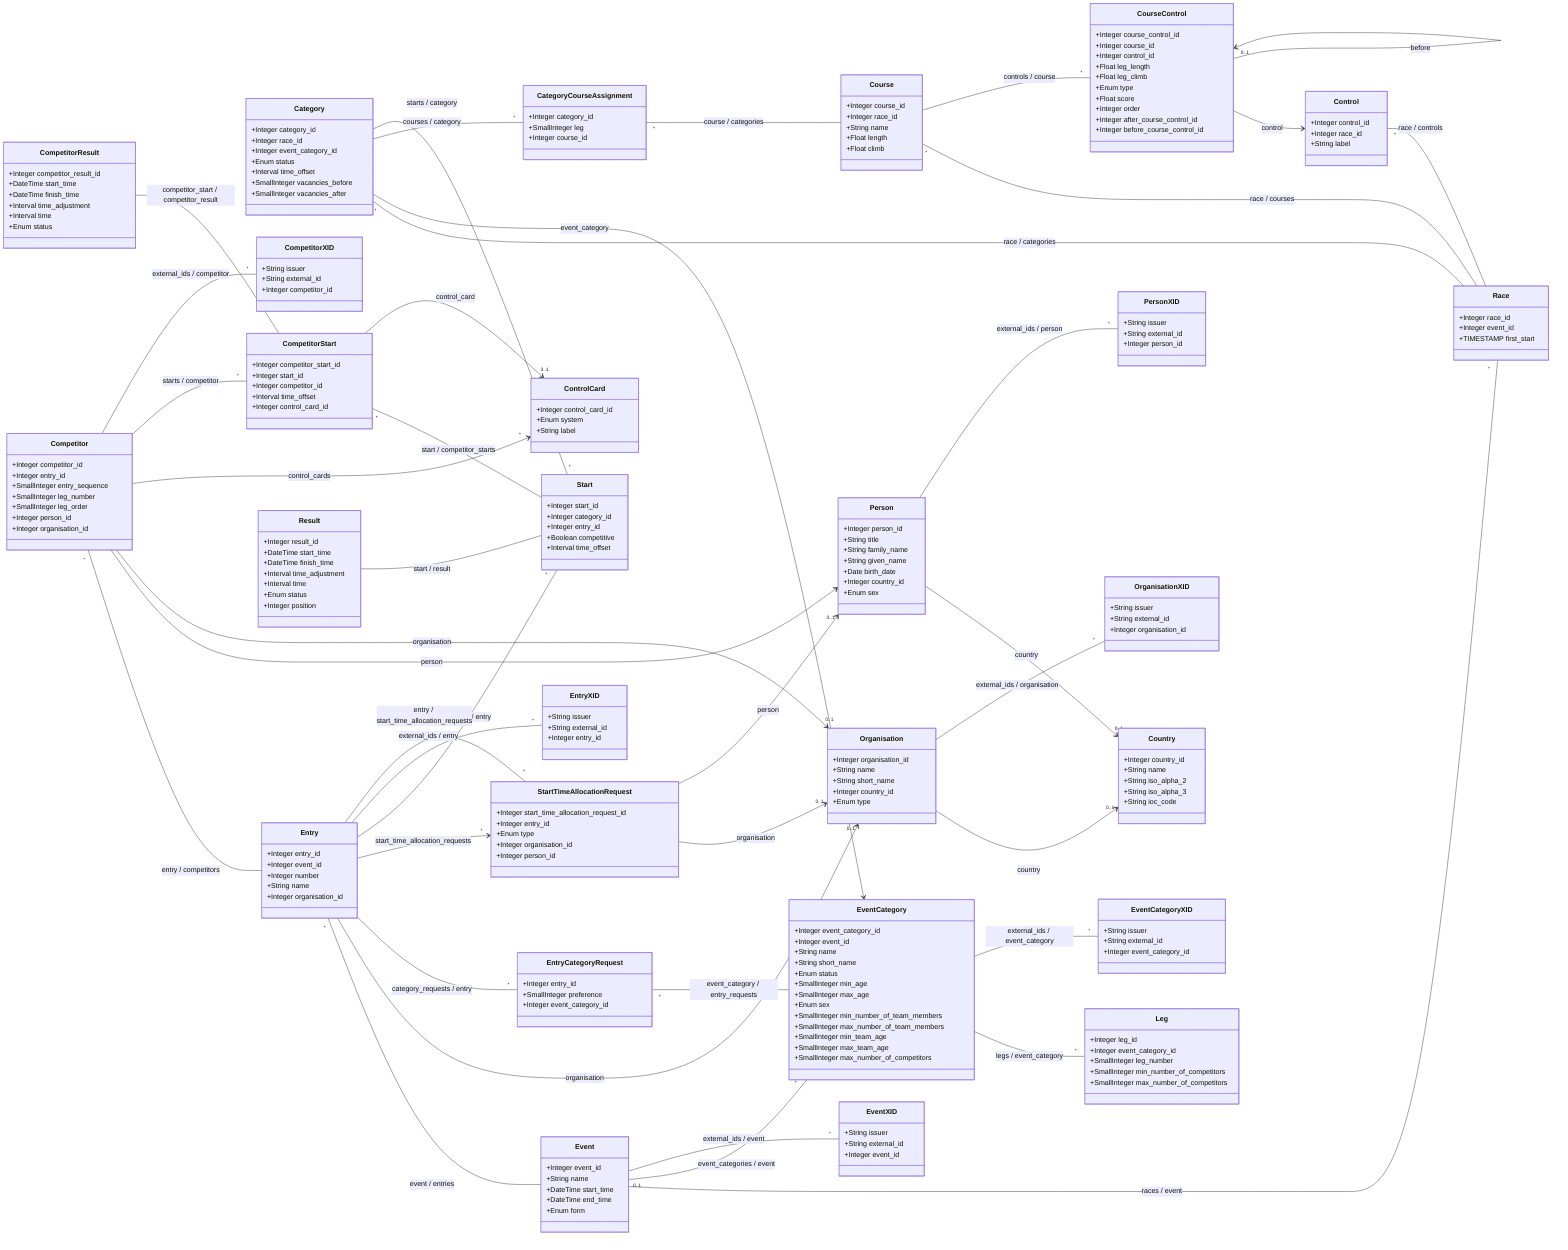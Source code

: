 %%{init: { class: { useMaxWidth: false }}}%%
classDiagram
    direction LR
    class Category {
        +Integer category_id
        +Integer race_id
        +Integer event_category_id
        +Enum status
        +Interval time_offset
        +SmallInteger vacancies_before
        +SmallInteger vacancies_after
    }
    Category "*" -- "" Race : race / categories
    Category --> "" EventCategory : event_category
    Category "" -- "*" CategoryCourseAssignment : courses / category
    Category "" -- "*" Start : starts / category
    class CategoryCourseAssignment {
        +Integer category_id
        +SmallInteger leg
        +Integer course_id
    }
    CategoryCourseAssignment "*" -- "" Course : course / categories
    class Competitor {
        +Integer competitor_id
        +Integer entry_id
        +SmallInteger entry_sequence
        +SmallInteger leg_number
        +SmallInteger leg_order
        +Integer person_id
        +Integer organisation_id
    }
    Competitor "*" -- "" Entry : entry / competitors
    Competitor --> "" Person : person
    Competitor --> "0..1" Organisation : organisation
    Competitor --> "*" ControlCard : control_cards
    Competitor "" -- "*" CompetitorStart : starts / competitor
    Competitor "" -- "*" CompetitorXID : external_ids / competitor
    class CompetitorResult {
        +Integer competitor_result_id
        +DateTime start_time
        +DateTime finish_time
        +Interval time_adjustment
        +Interval time
        +Enum status
    }
    CompetitorResult "" -- "" CompetitorStart : competitor_start / competitor_result
    class CompetitorStart {
        +Integer competitor_start_id
        +Integer start_id
        +Integer competitor_id
        +Interval time_offset
        +Integer control_card_id
    }
    CompetitorStart "*" -- "" Start : start / competitor_starts
    CompetitorStart --> "0..1" ControlCard : control_card
    class CompetitorXID {
        +String issuer
        +String external_id
        +Integer competitor_id
    }
    class Control {
        +Integer control_id
        +Integer race_id
        +String label
    }
    Control "*" -- "" Race : race / controls
    class ControlCard {
        +Integer control_card_id
        +Enum system
        +String label
    }
    class Country {
        +Integer country_id
        +String name
        +String iso_alpha_2
        +String iso_alpha_3
        +String ioc_code
    }
    class Course {
        +Integer course_id
        +Integer race_id
        +String name
        +Float length
        +Float climb
    }
    Course "*" -- "" Race : race / courses
    Course "" -- "*" CourseControl : controls / course
    class CourseControl {
        +Integer course_control_id
        +Integer course_id
        +Integer control_id
        +Float leg_length
        +Float leg_climb
        +Enum type
        +Float score
        +Integer order
        +Integer after_course_control_id
        +Integer before_course_control_id
    }
    CourseControl --> "" Control : control
    CourseControl --> "0..1" CourseControl : after
    CourseControl --> "0..1" CourseControl : before
    class Entry {
        +Integer entry_id
        +Integer event_id
        +Integer number
        +String name
        +Integer organisation_id
    }
    Entry "*" -- "" Event : event / entries
    Entry --> "0..1" Organisation : organisation
    Entry "" -- "*" EntryCategoryRequest : category_requests / entry
    Entry --> "*" StartTimeAllocationRequest : start_time_allocation_requests
    Entry "" -- "*" Start : starts / entry
    Entry "" -- "*" EntryXID : external_ids / entry
    class EntryCategoryRequest {
        +Integer entry_id
        +SmallInteger preference
        +Integer event_category_id
    }
    EntryCategoryRequest "*" -- "" EventCategory : event_category / entry_requests
    class EntryXID {
        +String issuer
        +String external_id
        +Integer entry_id
    }
    class Event {
        +Integer event_id
        +String name
        +DateTime start_time
        +DateTime end_time
        +Enum form
    }
    Event "" -- "*" Race : races / event
    Event "0..1" -- "*" EventCategory : event_categories / event
    Event "" -- "*" EventXID : external_ids / event
    class EventCategory {
        +Integer event_category_id
        +Integer event_id
        +String name
        +String short_name
        +Enum status
        +SmallInteger min_age
        +SmallInteger max_age
        +Enum sex
        +SmallInteger min_number_of_team_members
        +SmallInteger max_number_of_team_members
        +SmallInteger min_team_age
        +SmallInteger max_team_age
        +SmallInteger max_number_of_competitors
    }
    EventCategory "" -- "*" Leg : legs / event_category
    EventCategory "" -- "*" EventCategoryXID : external_ids / event_category
    class EventCategoryXID {
        +String issuer
        +String external_id
        +Integer event_category_id
    }
    class EventXID {
        +String issuer
        +String external_id
        +Integer event_id
    }
    class Leg {
        +Integer leg_id
        +Integer event_category_id
        +SmallInteger leg_number
        +SmallInteger min_number_of_competitors
        +SmallInteger max_number_of_competitors
    }
    class Organisation {
        +Integer organisation_id
        +String name
        +String short_name
        +Integer country_id
        +Enum type
    }
    Organisation --> "0..1" Country : country
    Organisation "" -- "*" OrganisationXID : external_ids / organisation
    class OrganisationXID {
        +String issuer
        +String external_id
        +Integer organisation_id
    }
    class Person {
        +Integer person_id
        +String title
        +String family_name
        +String given_name
        +Date birth_date
        +Integer country_id
        +Enum sex
    }
    Person --> "0..1" Country : country
    Person "" -- "*" PersonXID : external_ids / person
    class PersonXID {
        +String issuer
        +String external_id
        +Integer person_id
    }
    class Race {
        +Integer race_id
        +Integer event_id
        +TIMESTAMP first_start
    }
    class Result {
        +Integer result_id
        +DateTime start_time
        +DateTime finish_time
        +Interval time_adjustment
        +Interval time
        +Enum status
        +Integer position
    }
    Result "" -- "" Start : start / result
    class Start {
        +Integer start_id
        +Integer category_id
        +Integer entry_id
        +Boolean competitive
        +Interval time_offset
    }
    class StartTimeAllocationRequest {
        +Integer start_time_allocation_request_id
        +Integer entry_id
        +Enum type
        +Integer organisation_id
        +Integer person_id
    }
    StartTimeAllocationRequest "*" -- "" Entry : entry / start_time_allocation_requests
    StartTimeAllocationRequest --> "0..1" Organisation : organisation
    StartTimeAllocationRequest --> "0..1" Person : person